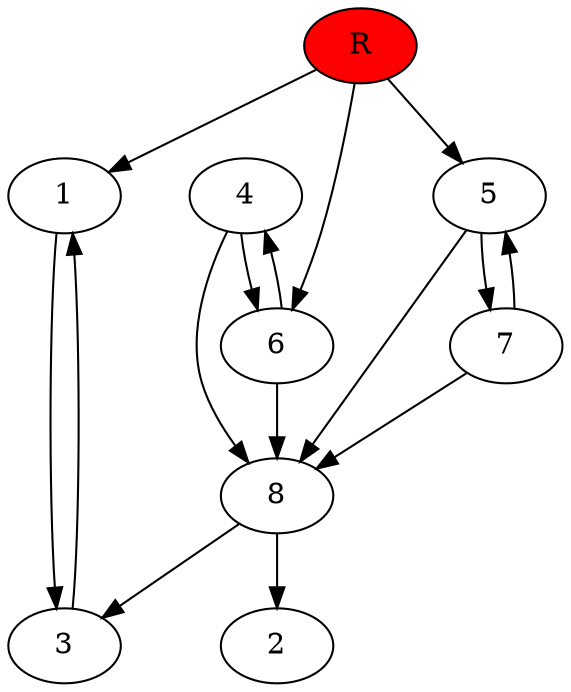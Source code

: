 digraph prb30949 {
	1
	2
	3
	4
	5
	6
	7
	8
	R [fillcolor="#ff0000" style=filled]
	1 -> 3
	3 -> 1
	4 -> 6
	4 -> 8
	5 -> 7
	5 -> 8
	6 -> 4
	6 -> 8
	7 -> 5
	7 -> 8
	8 -> 2
	8 -> 3
	R -> 1
	R -> 5
	R -> 6
}
